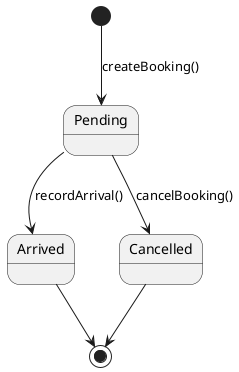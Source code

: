 @startuml BookingStateMachine
[*] --> Pending : createBooking()
Pending --> Arrived : recordArrival()
Pending --> Cancelled : cancelBooking()
Arrived --> [*]
Cancelled --> [*]
@enduml